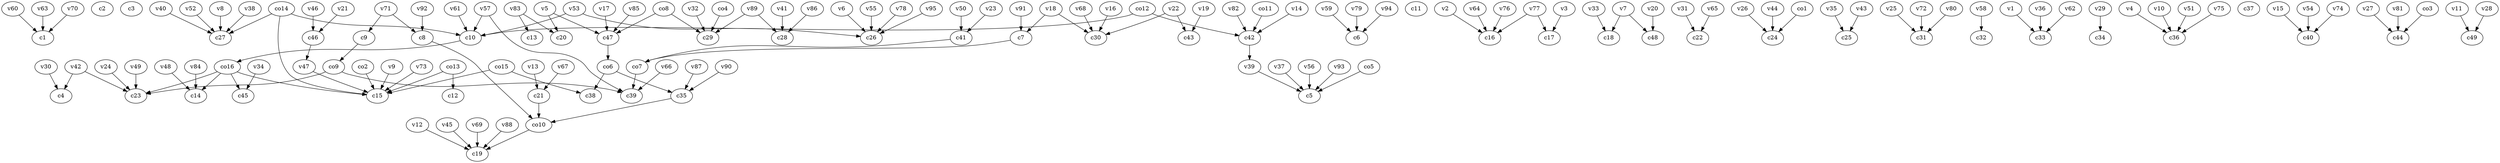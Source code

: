 strict digraph  {
c1;
c2;
c3;
c4;
c5;
c6;
c7;
c8;
c9;
c10;
c11;
c12;
c13;
c14;
c15;
c16;
c17;
c18;
c19;
c20;
c21;
c22;
c23;
c24;
c25;
c26;
c27;
c28;
c29;
c30;
c31;
c32;
c33;
c34;
c35;
c36;
c37;
c38;
c39;
c40;
c41;
c42;
c43;
c44;
c45;
c46;
c47;
c48;
c49;
v1;
v2;
v3;
v4;
v5;
v6;
v7;
v8;
v9;
v10;
v11;
v12;
v13;
v14;
v15;
v16;
v17;
v18;
v19;
v20;
v21;
v22;
v23;
v24;
v25;
v26;
v27;
v28;
v29;
v30;
v31;
v32;
v33;
v34;
v35;
v36;
v37;
v38;
v39;
v40;
v41;
v42;
v43;
v44;
v45;
v46;
v47;
v48;
v49;
v50;
v51;
v52;
v53;
v54;
v55;
v56;
v57;
v58;
v59;
v60;
v61;
v62;
v63;
v64;
v65;
v66;
v67;
v68;
v69;
v70;
v71;
v72;
v73;
v74;
v75;
v76;
v77;
v78;
v79;
v80;
v81;
v82;
v83;
v84;
v85;
v86;
v87;
v88;
v89;
v90;
v91;
v92;
v93;
v94;
v95;
co1;
co2;
co3;
co4;
co5;
co6;
co7;
co8;
co9;
co10;
co11;
co12;
co13;
co14;
co15;
co16;
c7 -> co7  [weight=1];
c8 -> co10  [weight=1];
c9 -> co9  [weight=1];
c10 -> co16  [weight=1];
c21 -> co10  [weight=1];
c35 -> co10  [weight=1];
c41 -> co7  [weight=1];
c42 -> v39  [weight=1];
c46 -> v47  [weight=1];
c47 -> co6  [weight=1];
v1 -> c33  [weight=1];
v2 -> c16  [weight=1];
v3 -> c17  [weight=1];
v4 -> c36  [weight=1];
v5 -> c20  [weight=1];
v5 -> c47  [weight=1];
v6 -> c26  [weight=1];
v7 -> c18  [weight=1];
v7 -> c48  [weight=1];
v8 -> c27  [weight=1];
v9 -> c15  [weight=1];
v10 -> c36  [weight=1];
v11 -> c49  [weight=1];
v12 -> c19  [weight=1];
v13 -> c21  [weight=1];
v14 -> c42  [weight=1];
v15 -> c40  [weight=1];
v16 -> c30  [weight=1];
v17 -> c47  [weight=1];
v18 -> c30  [weight=1];
v18 -> c7  [weight=1];
v19 -> c43  [weight=1];
v20 -> c48  [weight=1];
v21 -> c46  [weight=1];
v22 -> c43  [weight=1];
v22 -> c30  [weight=1];
v23 -> c41  [weight=1];
v24 -> c23  [weight=1];
v25 -> c31  [weight=1];
v26 -> c24  [weight=1];
v27 -> c44  [weight=1];
v28 -> c49  [weight=1];
v29 -> c34  [weight=1];
v30 -> c4  [weight=1];
v31 -> c22  [weight=1];
v32 -> c29  [weight=1];
v33 -> c18  [weight=1];
v34 -> c45  [weight=1];
v35 -> c25  [weight=1];
v36 -> c33  [weight=1];
v37 -> c5  [weight=1];
v38 -> c27  [weight=1];
v39 -> c5  [weight=1];
v40 -> c27  [weight=1];
v41 -> c28  [weight=1];
v42 -> c23  [weight=1];
v42 -> c4  [weight=1];
v43 -> c25  [weight=1];
v44 -> c24  [weight=1];
v45 -> c19  [weight=1];
v46 -> c46  [weight=1];
v47 -> c15  [weight=1];
v48 -> c14  [weight=1];
v49 -> c23  [weight=1];
v50 -> c41  [weight=1];
v51 -> c36  [weight=1];
v52 -> c27  [weight=1];
v53 -> c26  [weight=1];
v53 -> c10  [weight=1];
v54 -> c40  [weight=1];
v55 -> c26  [weight=1];
v56 -> c5  [weight=1];
v57 -> c10  [weight=1];
v57 -> c39  [weight=1];
v58 -> c32  [weight=1];
v59 -> c6  [weight=1];
v60 -> c1  [weight=1];
v61 -> c10  [weight=1];
v62 -> c33  [weight=1];
v63 -> c1  [weight=1];
v64 -> c16  [weight=1];
v65 -> c22  [weight=1];
v66 -> c39  [weight=1];
v67 -> c21  [weight=1];
v68 -> c30  [weight=1];
v69 -> c19  [weight=1];
v70 -> c1  [weight=1];
v71 -> c9  [weight=1];
v71 -> c8  [weight=1];
v72 -> c31  [weight=1];
v73 -> c15  [weight=1];
v74 -> c40  [weight=1];
v75 -> c36  [weight=1];
v76 -> c16  [weight=1];
v77 -> c17  [weight=1];
v77 -> c16  [weight=1];
v78 -> c26  [weight=1];
v79 -> c6  [weight=1];
v80 -> c31  [weight=1];
v81 -> c44  [weight=1];
v82 -> c42  [weight=1];
v83 -> c13  [weight=1];
v83 -> c20  [weight=1];
v84 -> c14  [weight=1];
v85 -> c47  [weight=1];
v86 -> c28  [weight=1];
v87 -> c35  [weight=1];
v88 -> c19  [weight=1];
v89 -> c28  [weight=1];
v89 -> c29  [weight=1];
v90 -> c35  [weight=1];
v91 -> c7  [weight=1];
v92 -> c8  [weight=1];
v93 -> c5  [weight=1];
v94 -> c6  [weight=1];
v95 -> c26  [weight=1];
co1 -> c24  [weight=1];
co2 -> c15  [weight=1];
co3 -> c44  [weight=1];
co4 -> c29  [weight=1];
co5 -> c5  [weight=1];
co6 -> c38  [weight=1];
co6 -> c35  [weight=1];
co7 -> c39  [weight=1];
co8 -> c29  [weight=1];
co8 -> c47  [weight=1];
co9 -> c23  [weight=1];
co9 -> c39  [weight=1];
co10 -> c19  [weight=1];
co11 -> c42  [weight=1];
co12 -> c10  [weight=1];
co12 -> c42  [weight=1];
co13 -> c15  [weight=1];
co13 -> c12  [weight=1];
co14 -> c27  [weight=1];
co14 -> c15  [weight=1];
co14 -> c10  [weight=1];
co15 -> c15  [weight=1];
co15 -> c38  [weight=1];
co16 -> c15  [weight=1];
co16 -> c45  [weight=1];
co16 -> c23  [weight=1];
co16 -> c14  [weight=1];
}
